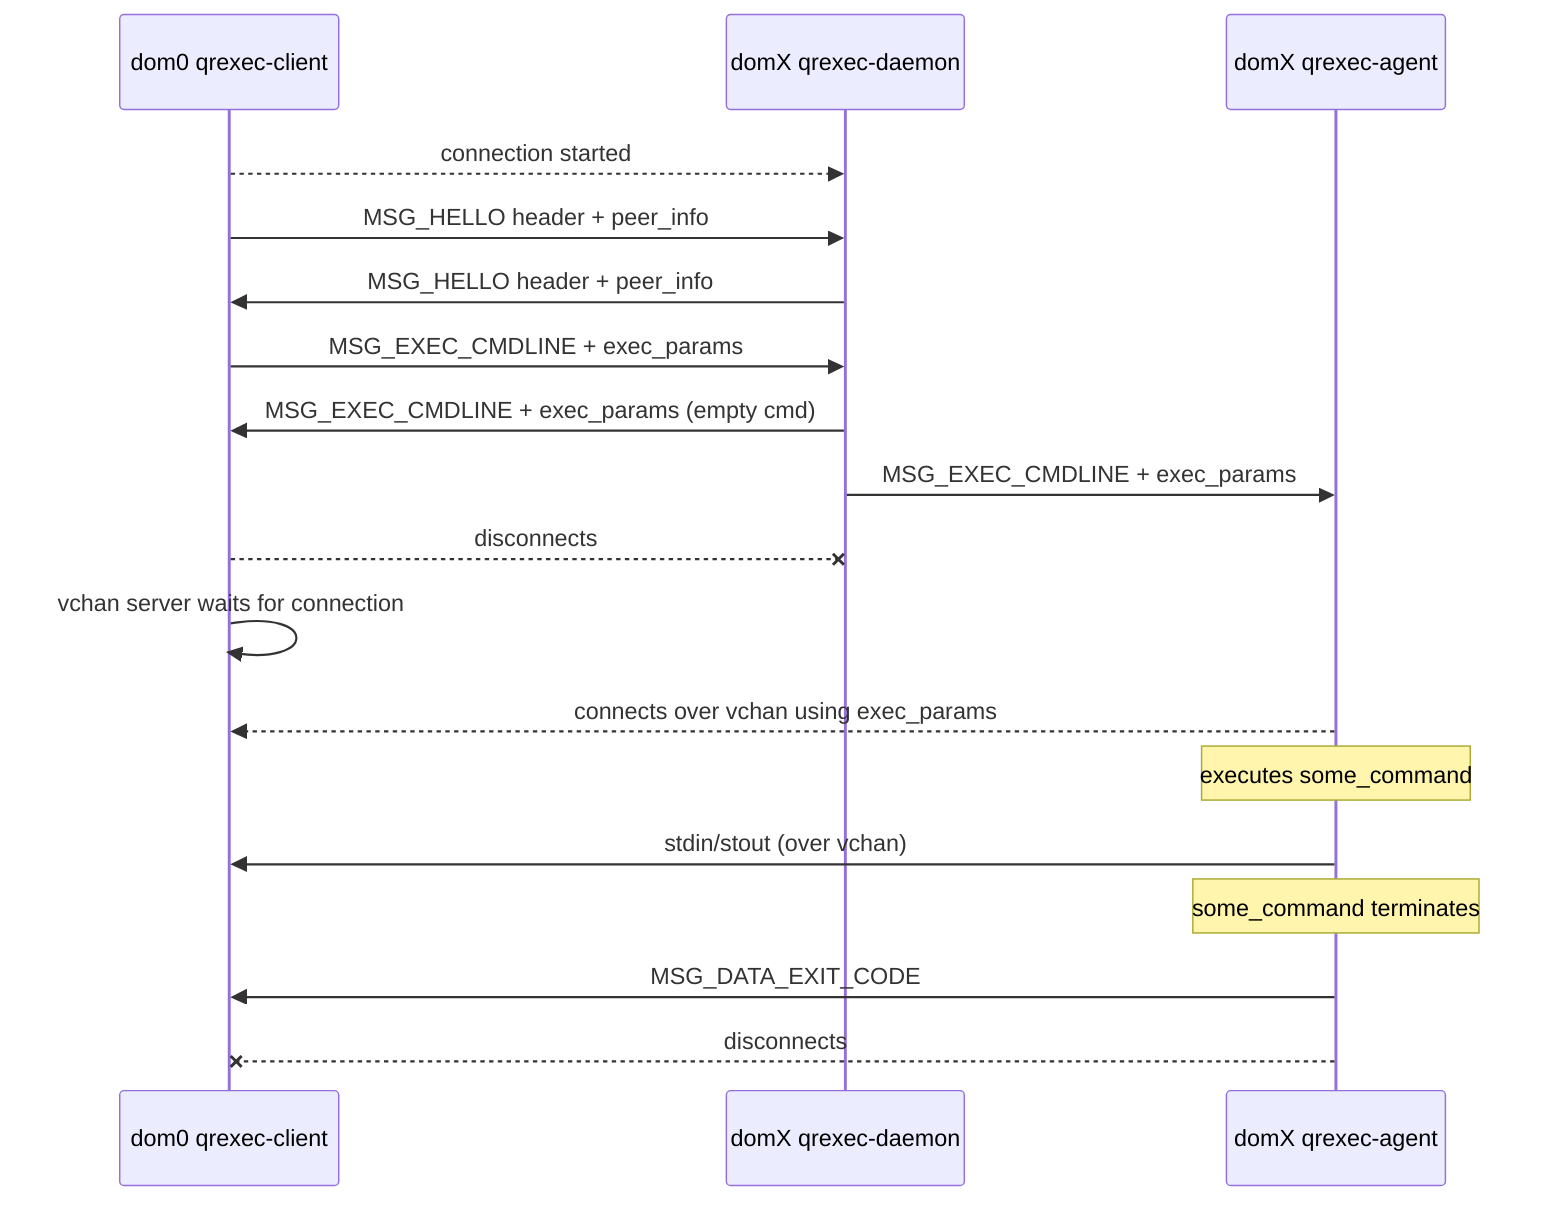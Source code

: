 sequenceDiagram
participant 0c as dom0 qrexec-client
participant xd as domX qrexec-daemon
participant xa as domX qrexec-agent
# qrexec-client -d domX user:some_command
0c -->> xd: connection started
0c ->> xd: MSG_HELLO header + peer_info
xd ->> 0c: MSG_HELLO header + peer_info
# allocate and fill vchan port
0c ->> xd: MSG_EXEC_CMDLINE + exec_params
xd ->> 0c: MSG_EXEC_CMDLINE + exec_params (empty cmd)
xd ->> xa: MSG_EXEC_CMDLINE + exec_params
0c --x xd: disconnects
# Note over 0c: starts a vchan server
0c ->> 0c: vchan server waits for connection
xa -->> 0c: connects over vchan using exec_params
Note over xa: executes some_command
xa ->> 0c: stdin/stout (over vchan)
Note over xa: some_command terminates
xa ->> 0c: MSG_DATA_EXIT_CODE
xa --x 0c: disconnects